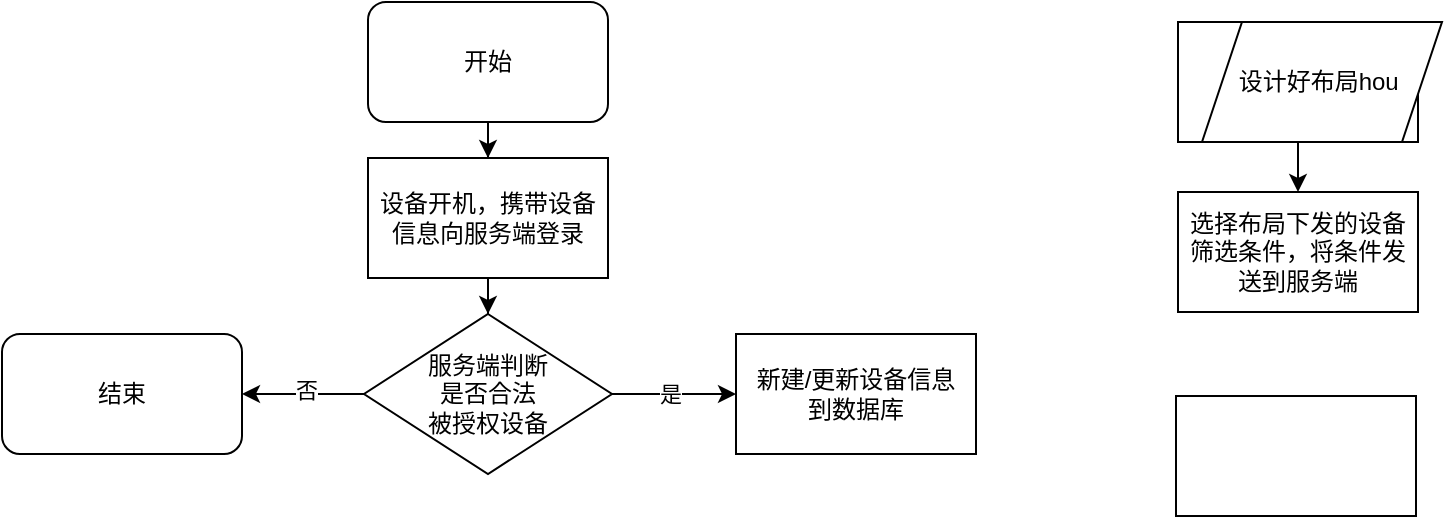 <mxfile version="24.5.4" type="github">
  <diagram id="C5RBs43oDa-KdzZeNtuy" name="Page-1">
    <mxGraphModel dx="1567" dy="973" grid="0" gridSize="10" guides="0" tooltips="1" connect="1" arrows="1" fold="1" page="0" pageScale="1" pageWidth="827" pageHeight="1169" math="0" shadow="0">
      <root>
        <mxCell id="WIyWlLk6GJQsqaUBKTNV-0" />
        <mxCell id="WIyWlLk6GJQsqaUBKTNV-1" parent="WIyWlLk6GJQsqaUBKTNV-0" />
        <mxCell id="vrMutl9Br54j6cZ6q9lH-99" value="" style="edgeStyle=orthogonalEdgeStyle;rounded=0;orthogonalLoop=1;jettySize=auto;html=1;" edge="1" parent="WIyWlLk6GJQsqaUBKTNV-1" source="vrMutl9Br54j6cZ6q9lH-91" target="vrMutl9Br54j6cZ6q9lH-92">
          <mxGeometry relative="1" as="geometry" />
        </mxCell>
        <mxCell id="vrMutl9Br54j6cZ6q9lH-91" value="开始" style="rounded=1;whiteSpace=wrap;html=1;" vertex="1" parent="WIyWlLk6GJQsqaUBKTNV-1">
          <mxGeometry x="-125" y="-46" width="120" height="60" as="geometry" />
        </mxCell>
        <mxCell id="vrMutl9Br54j6cZ6q9lH-100" value="" style="edgeStyle=orthogonalEdgeStyle;rounded=0;orthogonalLoop=1;jettySize=auto;html=1;" edge="1" parent="WIyWlLk6GJQsqaUBKTNV-1" source="vrMutl9Br54j6cZ6q9lH-92" target="vrMutl9Br54j6cZ6q9lH-93">
          <mxGeometry relative="1" as="geometry" />
        </mxCell>
        <mxCell id="vrMutl9Br54j6cZ6q9lH-92" value="设备开机，携带设备信息向服务端登录" style="rounded=0;whiteSpace=wrap;html=1;" vertex="1" parent="WIyWlLk6GJQsqaUBKTNV-1">
          <mxGeometry x="-125" y="32" width="120" height="60" as="geometry" />
        </mxCell>
        <mxCell id="vrMutl9Br54j6cZ6q9lH-102" value="" style="edgeStyle=orthogonalEdgeStyle;rounded=0;orthogonalLoop=1;jettySize=auto;html=1;" edge="1" parent="WIyWlLk6GJQsqaUBKTNV-1" source="vrMutl9Br54j6cZ6q9lH-93" target="vrMutl9Br54j6cZ6q9lH-94">
          <mxGeometry relative="1" as="geometry" />
        </mxCell>
        <mxCell id="vrMutl9Br54j6cZ6q9lH-105" value="否" style="edgeLabel;html=1;align=center;verticalAlign=middle;resizable=0;points=[];" vertex="1" connectable="0" parent="vrMutl9Br54j6cZ6q9lH-102">
          <mxGeometry x="-0.048" y="-2" relative="1" as="geometry">
            <mxPoint as="offset" />
          </mxGeometry>
        </mxCell>
        <mxCell id="vrMutl9Br54j6cZ6q9lH-103" value="" style="edgeStyle=orthogonalEdgeStyle;rounded=0;orthogonalLoop=1;jettySize=auto;html=1;" edge="1" parent="WIyWlLk6GJQsqaUBKTNV-1" source="vrMutl9Br54j6cZ6q9lH-93" target="vrMutl9Br54j6cZ6q9lH-95">
          <mxGeometry relative="1" as="geometry" />
        </mxCell>
        <mxCell id="vrMutl9Br54j6cZ6q9lH-104" value="是" style="edgeLabel;html=1;align=center;verticalAlign=middle;resizable=0;points=[];" vertex="1" connectable="0" parent="vrMutl9Br54j6cZ6q9lH-103">
          <mxGeometry x="-0.077" relative="1" as="geometry">
            <mxPoint as="offset" />
          </mxGeometry>
        </mxCell>
        <mxCell id="vrMutl9Br54j6cZ6q9lH-93" value="服务端判断&lt;div&gt;是否合法&lt;div&gt;被授权设备&lt;/div&gt;&lt;/div&gt;" style="rhombus;whiteSpace=wrap;html=1;" vertex="1" parent="WIyWlLk6GJQsqaUBKTNV-1">
          <mxGeometry x="-127" y="110" width="124" height="80" as="geometry" />
        </mxCell>
        <mxCell id="vrMutl9Br54j6cZ6q9lH-94" value="结束" style="rounded=1;whiteSpace=wrap;html=1;" vertex="1" parent="WIyWlLk6GJQsqaUBKTNV-1">
          <mxGeometry x="-308" y="120" width="120" height="60" as="geometry" />
        </mxCell>
        <mxCell id="vrMutl9Br54j6cZ6q9lH-95" value="新建/更新设备信息&lt;div&gt;到数据库&lt;/div&gt;" style="rounded=0;whiteSpace=wrap;html=1;" vertex="1" parent="WIyWlLk6GJQsqaUBKTNV-1">
          <mxGeometry x="59" y="120" width="120" height="60" as="geometry" />
        </mxCell>
        <mxCell id="vrMutl9Br54j6cZ6q9lH-108" value="" style="edgeStyle=orthogonalEdgeStyle;rounded=0;orthogonalLoop=1;jettySize=auto;html=1;" edge="1" parent="WIyWlLk6GJQsqaUBKTNV-1" source="vrMutl9Br54j6cZ6q9lH-106" target="vrMutl9Br54j6cZ6q9lH-107">
          <mxGeometry relative="1" as="geometry">
            <mxPoint x="340.0" y="24.0" as="sourcePoint" />
          </mxGeometry>
        </mxCell>
        <mxCell id="vrMutl9Br54j6cZ6q9lH-107" value="选择布局下发的设备筛选条件，将条件发送到服务端" style="rounded=0;whiteSpace=wrap;html=1;" vertex="1" parent="WIyWlLk6GJQsqaUBKTNV-1">
          <mxGeometry x="280" y="49" width="120" height="60" as="geometry" />
        </mxCell>
        <mxCell id="vrMutl9Br54j6cZ6q9lH-106" value="设计布局" style="rounded=0;whiteSpace=wrap;html=1;" vertex="1" parent="WIyWlLk6GJQsqaUBKTNV-1">
          <mxGeometry x="280" y="-36" width="120" height="60" as="geometry" />
        </mxCell>
        <mxCell id="vrMutl9Br54j6cZ6q9lH-109" value="" style="whiteSpace=wrap;html=1;" vertex="1" parent="WIyWlLk6GJQsqaUBKTNV-1">
          <mxGeometry x="278.999" y="151.003" width="120" height="60" as="geometry" />
        </mxCell>
        <mxCell id="vrMutl9Br54j6cZ6q9lH-110" value="设计好布局hou&amp;nbsp;" style="shape=parallelogram;perimeter=parallelogramPerimeter;whiteSpace=wrap;html=1;fixedSize=1;" vertex="1" parent="WIyWlLk6GJQsqaUBKTNV-1">
          <mxGeometry x="292" y="-36" width="120" height="60" as="geometry" />
        </mxCell>
      </root>
    </mxGraphModel>
  </diagram>
</mxfile>
